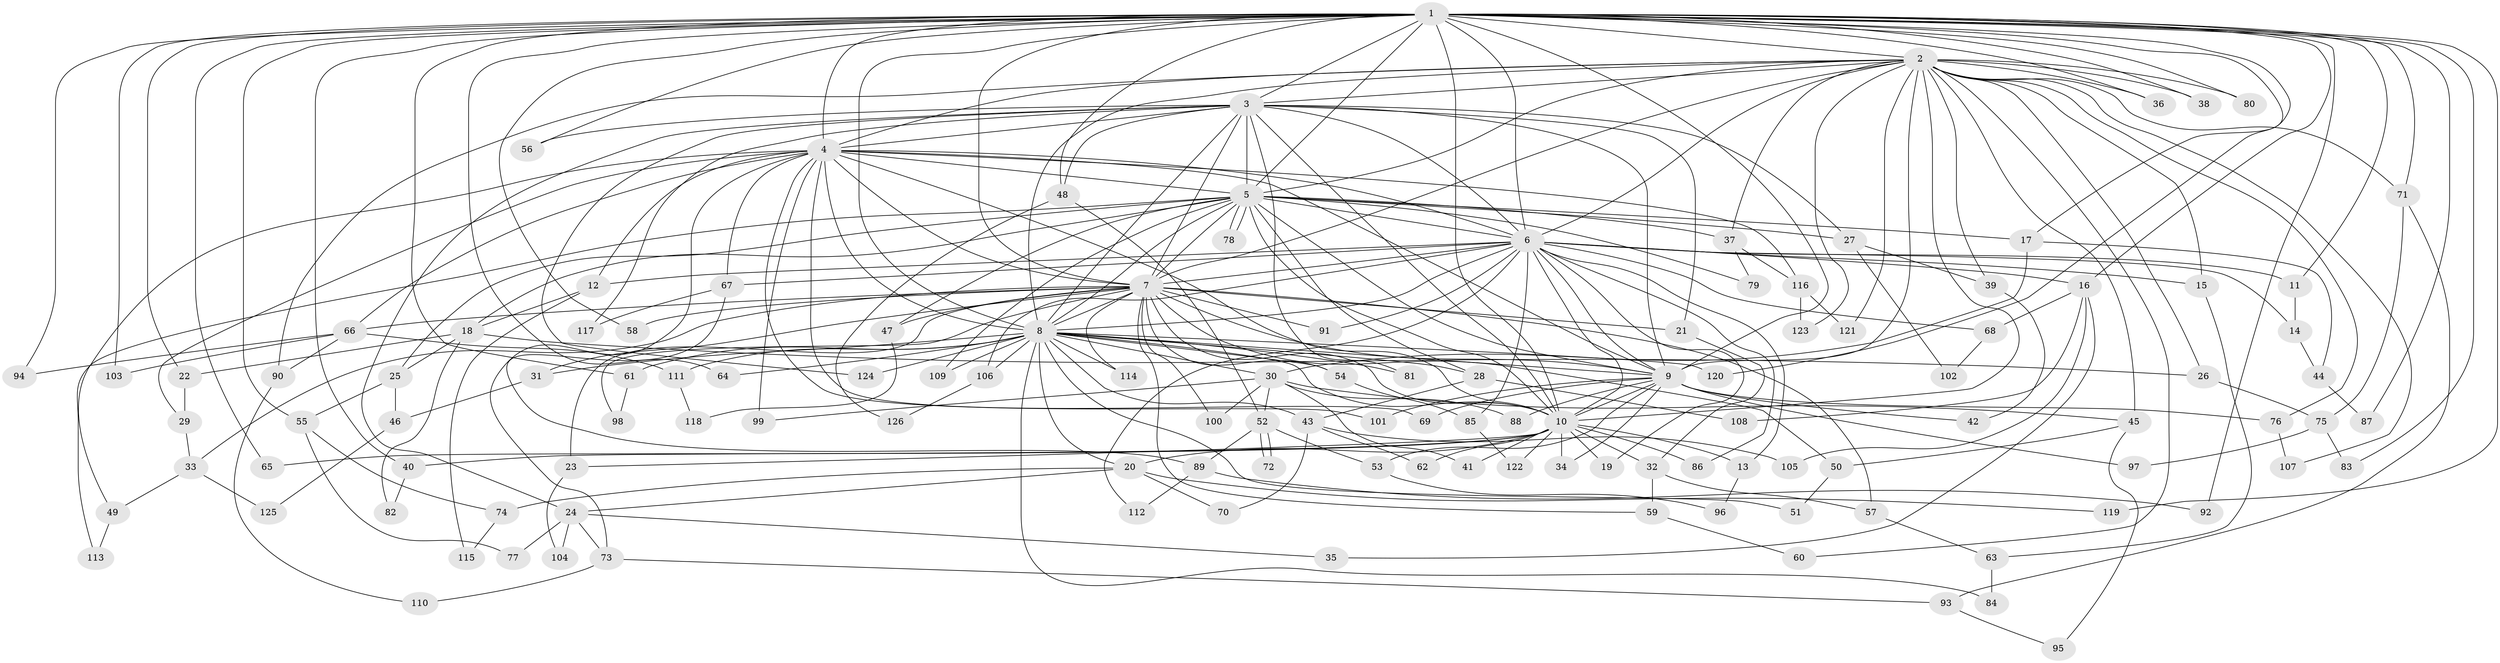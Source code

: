 // coarse degree distribution, {26: 0.011111111111111112, 20: 0.022222222222222223, 25: 0.011111111111111112, 21: 0.011111111111111112, 17: 0.011111111111111112, 28: 0.011111111111111112, 3: 0.18888888888888888, 4: 0.14444444444444443, 5: 0.06666666666666667, 7: 0.03333333333333333, 1: 0.05555555555555555, 6: 0.022222222222222223, 8: 0.011111111111111112, 2: 0.4}
// Generated by graph-tools (version 1.1) at 2025/49/03/04/25 22:49:23]
// undirected, 126 vertices, 277 edges
graph export_dot {
  node [color=gray90,style=filled];
  1;
  2;
  3;
  4;
  5;
  6;
  7;
  8;
  9;
  10;
  11;
  12;
  13;
  14;
  15;
  16;
  17;
  18;
  19;
  20;
  21;
  22;
  23;
  24;
  25;
  26;
  27;
  28;
  29;
  30;
  31;
  32;
  33;
  34;
  35;
  36;
  37;
  38;
  39;
  40;
  41;
  42;
  43;
  44;
  45;
  46;
  47;
  48;
  49;
  50;
  51;
  52;
  53;
  54;
  55;
  56;
  57;
  58;
  59;
  60;
  61;
  62;
  63;
  64;
  65;
  66;
  67;
  68;
  69;
  70;
  71;
  72;
  73;
  74;
  75;
  76;
  77;
  78;
  79;
  80;
  81;
  82;
  83;
  84;
  85;
  86;
  87;
  88;
  89;
  90;
  91;
  92;
  93;
  94;
  95;
  96;
  97;
  98;
  99;
  100;
  101;
  102;
  103;
  104;
  105;
  106;
  107;
  108;
  109;
  110;
  111;
  112;
  113;
  114;
  115;
  116;
  117;
  118;
  119;
  120;
  121;
  122;
  123;
  124;
  125;
  126;
  1 -- 2;
  1 -- 3;
  1 -- 4;
  1 -- 5;
  1 -- 6;
  1 -- 7;
  1 -- 8;
  1 -- 9;
  1 -- 10;
  1 -- 11;
  1 -- 16;
  1 -- 17;
  1 -- 22;
  1 -- 36;
  1 -- 38;
  1 -- 40;
  1 -- 48;
  1 -- 55;
  1 -- 56;
  1 -- 58;
  1 -- 61;
  1 -- 64;
  1 -- 65;
  1 -- 71;
  1 -- 80;
  1 -- 83;
  1 -- 87;
  1 -- 92;
  1 -- 94;
  1 -- 103;
  1 -- 119;
  1 -- 120;
  2 -- 3;
  2 -- 4;
  2 -- 5;
  2 -- 6;
  2 -- 7;
  2 -- 8;
  2 -- 9;
  2 -- 10;
  2 -- 15;
  2 -- 26;
  2 -- 36;
  2 -- 37;
  2 -- 38;
  2 -- 39;
  2 -- 45;
  2 -- 60;
  2 -- 71;
  2 -- 76;
  2 -- 80;
  2 -- 90;
  2 -- 107;
  2 -- 121;
  2 -- 123;
  3 -- 4;
  3 -- 5;
  3 -- 6;
  3 -- 7;
  3 -- 8;
  3 -- 9;
  3 -- 10;
  3 -- 21;
  3 -- 24;
  3 -- 27;
  3 -- 48;
  3 -- 56;
  3 -- 81;
  3 -- 117;
  3 -- 124;
  4 -- 5;
  4 -- 6;
  4 -- 7;
  4 -- 8;
  4 -- 9;
  4 -- 10;
  4 -- 12;
  4 -- 29;
  4 -- 49;
  4 -- 66;
  4 -- 67;
  4 -- 69;
  4 -- 73;
  4 -- 99;
  4 -- 101;
  4 -- 116;
  5 -- 6;
  5 -- 7;
  5 -- 8;
  5 -- 9;
  5 -- 10;
  5 -- 17;
  5 -- 18;
  5 -- 25;
  5 -- 27;
  5 -- 28;
  5 -- 37;
  5 -- 47;
  5 -- 78;
  5 -- 78;
  5 -- 79;
  5 -- 109;
  5 -- 113;
  6 -- 7;
  6 -- 8;
  6 -- 9;
  6 -- 10;
  6 -- 11;
  6 -- 12;
  6 -- 13;
  6 -- 14;
  6 -- 15;
  6 -- 16;
  6 -- 19;
  6 -- 67;
  6 -- 68;
  6 -- 85;
  6 -- 86;
  6 -- 91;
  6 -- 106;
  6 -- 112;
  7 -- 8;
  7 -- 9;
  7 -- 10;
  7 -- 21;
  7 -- 23;
  7 -- 31;
  7 -- 33;
  7 -- 47;
  7 -- 50;
  7 -- 54;
  7 -- 57;
  7 -- 58;
  7 -- 59;
  7 -- 66;
  7 -- 91;
  7 -- 98;
  7 -- 100;
  7 -- 114;
  8 -- 9;
  8 -- 10;
  8 -- 20;
  8 -- 28;
  8 -- 30;
  8 -- 31;
  8 -- 43;
  8 -- 51;
  8 -- 54;
  8 -- 61;
  8 -- 64;
  8 -- 81;
  8 -- 84;
  8 -- 106;
  8 -- 109;
  8 -- 111;
  8 -- 114;
  8 -- 120;
  8 -- 124;
  9 -- 10;
  9 -- 34;
  9 -- 42;
  9 -- 53;
  9 -- 69;
  9 -- 76;
  9 -- 88;
  9 -- 97;
  9 -- 101;
  10 -- 13;
  10 -- 19;
  10 -- 20;
  10 -- 23;
  10 -- 32;
  10 -- 34;
  10 -- 40;
  10 -- 41;
  10 -- 62;
  10 -- 65;
  10 -- 86;
  10 -- 122;
  11 -- 14;
  12 -- 18;
  12 -- 115;
  13 -- 96;
  14 -- 44;
  15 -- 63;
  16 -- 35;
  16 -- 68;
  16 -- 105;
  16 -- 108;
  17 -- 30;
  17 -- 44;
  18 -- 22;
  18 -- 25;
  18 -- 26;
  18 -- 82;
  20 -- 24;
  20 -- 70;
  20 -- 74;
  20 -- 119;
  21 -- 32;
  22 -- 29;
  23 -- 104;
  24 -- 35;
  24 -- 73;
  24 -- 77;
  24 -- 104;
  25 -- 46;
  25 -- 55;
  26 -- 75;
  27 -- 39;
  27 -- 102;
  28 -- 43;
  28 -- 108;
  29 -- 33;
  30 -- 41;
  30 -- 45;
  30 -- 52;
  30 -- 88;
  30 -- 99;
  30 -- 100;
  31 -- 46;
  32 -- 57;
  32 -- 59;
  33 -- 49;
  33 -- 125;
  37 -- 79;
  37 -- 116;
  39 -- 42;
  40 -- 82;
  43 -- 62;
  43 -- 70;
  43 -- 105;
  44 -- 87;
  45 -- 50;
  45 -- 95;
  46 -- 125;
  47 -- 118;
  48 -- 52;
  48 -- 126;
  49 -- 113;
  50 -- 51;
  52 -- 53;
  52 -- 72;
  52 -- 72;
  52 -- 89;
  53 -- 96;
  54 -- 85;
  55 -- 74;
  55 -- 77;
  57 -- 63;
  59 -- 60;
  61 -- 98;
  63 -- 84;
  66 -- 90;
  66 -- 94;
  66 -- 103;
  66 -- 111;
  67 -- 89;
  67 -- 117;
  68 -- 102;
  71 -- 75;
  71 -- 93;
  73 -- 93;
  73 -- 110;
  74 -- 115;
  75 -- 83;
  75 -- 97;
  76 -- 107;
  85 -- 122;
  89 -- 92;
  89 -- 112;
  90 -- 110;
  93 -- 95;
  106 -- 126;
  111 -- 118;
  116 -- 121;
  116 -- 123;
}
